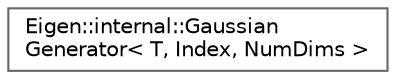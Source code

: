 digraph "类继承关系图"
{
 // LATEX_PDF_SIZE
  bgcolor="transparent";
  edge [fontname=Helvetica,fontsize=10,labelfontname=Helvetica,labelfontsize=10];
  node [fontname=Helvetica,fontsize=10,shape=box,height=0.2,width=0.4];
  rankdir="LR";
  Node0 [id="Node000000",label="Eigen::internal::Gaussian\lGenerator\< T, Index, NumDims \>",height=0.2,width=0.4,color="grey40", fillcolor="white", style="filled",URL="$class_eigen_1_1internal_1_1_gaussian_generator.html",tooltip=" "];
}
